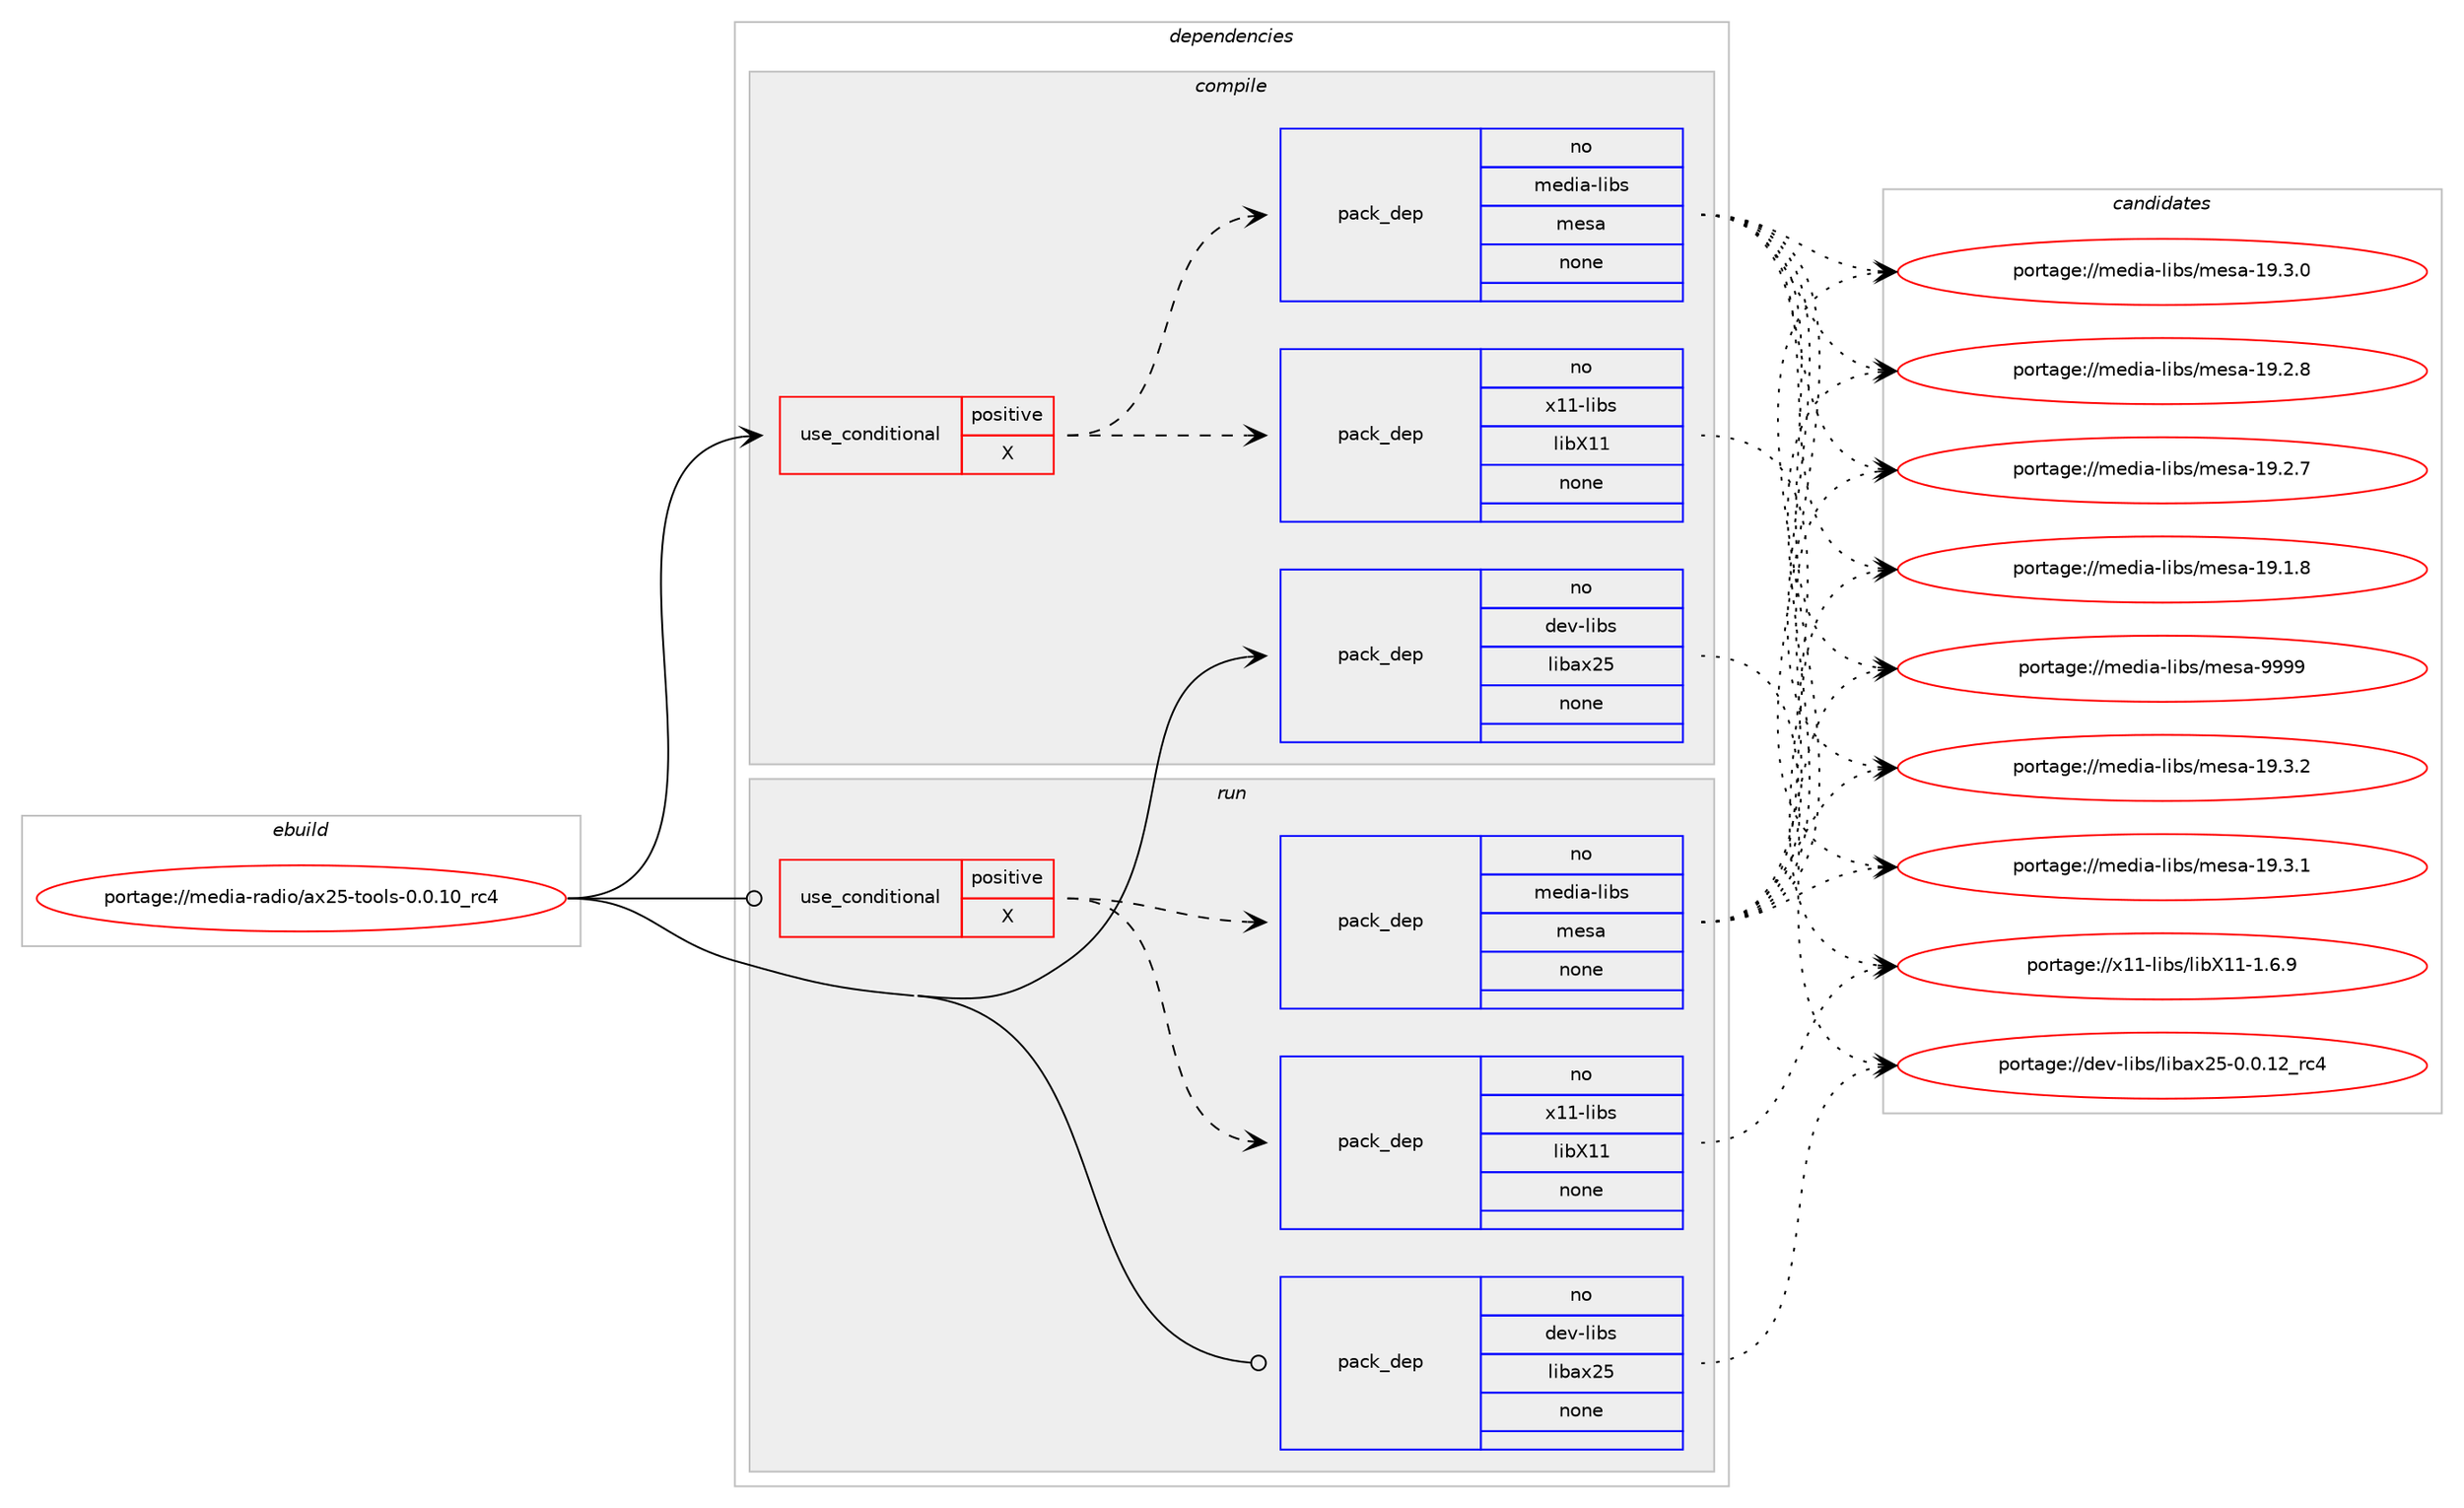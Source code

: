 digraph prolog {

# *************
# Graph options
# *************

newrank=true;
concentrate=true;
compound=true;
graph [rankdir=LR,fontname=Helvetica,fontsize=10,ranksep=1.5];#, ranksep=2.5, nodesep=0.2];
edge  [arrowhead=vee];
node  [fontname=Helvetica,fontsize=10];

# **********
# The ebuild
# **********

subgraph cluster_leftcol {
color=gray;
label=<<i>ebuild</i>>;
id [label="portage://media-radio/ax25-tools-0.0.10_rc4", color=red, width=4, href="../media-radio/ax25-tools-0.0.10_rc4.svg"];
}

# ****************
# The dependencies
# ****************

subgraph cluster_midcol {
color=gray;
label=<<i>dependencies</i>>;
subgraph cluster_compile {
fillcolor="#eeeeee";
style=filled;
label=<<i>compile</i>>;
subgraph cond44990 {
dependency197974 [label=<<TABLE BORDER="0" CELLBORDER="1" CELLSPACING="0" CELLPADDING="4"><TR><TD ROWSPAN="3" CELLPADDING="10">use_conditional</TD></TR><TR><TD>positive</TD></TR><TR><TD>X</TD></TR></TABLE>>, shape=none, color=red];
subgraph pack149964 {
dependency197975 [label=<<TABLE BORDER="0" CELLBORDER="1" CELLSPACING="0" CELLPADDING="4" WIDTH="220"><TR><TD ROWSPAN="6" CELLPADDING="30">pack_dep</TD></TR><TR><TD WIDTH="110">no</TD></TR><TR><TD>x11-libs</TD></TR><TR><TD>libX11</TD></TR><TR><TD>none</TD></TR><TR><TD></TD></TR></TABLE>>, shape=none, color=blue];
}
dependency197974:e -> dependency197975:w [weight=20,style="dashed",arrowhead="vee"];
subgraph pack149965 {
dependency197976 [label=<<TABLE BORDER="0" CELLBORDER="1" CELLSPACING="0" CELLPADDING="4" WIDTH="220"><TR><TD ROWSPAN="6" CELLPADDING="30">pack_dep</TD></TR><TR><TD WIDTH="110">no</TD></TR><TR><TD>media-libs</TD></TR><TR><TD>mesa</TD></TR><TR><TD>none</TD></TR><TR><TD></TD></TR></TABLE>>, shape=none, color=blue];
}
dependency197974:e -> dependency197976:w [weight=20,style="dashed",arrowhead="vee"];
}
id:e -> dependency197974:w [weight=20,style="solid",arrowhead="vee"];
subgraph pack149966 {
dependency197977 [label=<<TABLE BORDER="0" CELLBORDER="1" CELLSPACING="0" CELLPADDING="4" WIDTH="220"><TR><TD ROWSPAN="6" CELLPADDING="30">pack_dep</TD></TR><TR><TD WIDTH="110">no</TD></TR><TR><TD>dev-libs</TD></TR><TR><TD>libax25</TD></TR><TR><TD>none</TD></TR><TR><TD></TD></TR></TABLE>>, shape=none, color=blue];
}
id:e -> dependency197977:w [weight=20,style="solid",arrowhead="vee"];
}
subgraph cluster_compileandrun {
fillcolor="#eeeeee";
style=filled;
label=<<i>compile and run</i>>;
}
subgraph cluster_run {
fillcolor="#eeeeee";
style=filled;
label=<<i>run</i>>;
subgraph cond44991 {
dependency197978 [label=<<TABLE BORDER="0" CELLBORDER="1" CELLSPACING="0" CELLPADDING="4"><TR><TD ROWSPAN="3" CELLPADDING="10">use_conditional</TD></TR><TR><TD>positive</TD></TR><TR><TD>X</TD></TR></TABLE>>, shape=none, color=red];
subgraph pack149967 {
dependency197979 [label=<<TABLE BORDER="0" CELLBORDER="1" CELLSPACING="0" CELLPADDING="4" WIDTH="220"><TR><TD ROWSPAN="6" CELLPADDING="30">pack_dep</TD></TR><TR><TD WIDTH="110">no</TD></TR><TR><TD>x11-libs</TD></TR><TR><TD>libX11</TD></TR><TR><TD>none</TD></TR><TR><TD></TD></TR></TABLE>>, shape=none, color=blue];
}
dependency197978:e -> dependency197979:w [weight=20,style="dashed",arrowhead="vee"];
subgraph pack149968 {
dependency197980 [label=<<TABLE BORDER="0" CELLBORDER="1" CELLSPACING="0" CELLPADDING="4" WIDTH="220"><TR><TD ROWSPAN="6" CELLPADDING="30">pack_dep</TD></TR><TR><TD WIDTH="110">no</TD></TR><TR><TD>media-libs</TD></TR><TR><TD>mesa</TD></TR><TR><TD>none</TD></TR><TR><TD></TD></TR></TABLE>>, shape=none, color=blue];
}
dependency197978:e -> dependency197980:w [weight=20,style="dashed",arrowhead="vee"];
}
id:e -> dependency197978:w [weight=20,style="solid",arrowhead="odot"];
subgraph pack149969 {
dependency197981 [label=<<TABLE BORDER="0" CELLBORDER="1" CELLSPACING="0" CELLPADDING="4" WIDTH="220"><TR><TD ROWSPAN="6" CELLPADDING="30">pack_dep</TD></TR><TR><TD WIDTH="110">no</TD></TR><TR><TD>dev-libs</TD></TR><TR><TD>libax25</TD></TR><TR><TD>none</TD></TR><TR><TD></TD></TR></TABLE>>, shape=none, color=blue];
}
id:e -> dependency197981:w [weight=20,style="solid",arrowhead="odot"];
}
}

# **************
# The candidates
# **************

subgraph cluster_choices {
rank=same;
color=gray;
label=<<i>candidates</i>>;

subgraph choice149964 {
color=black;
nodesep=1;
choice120494945108105981154710810598884949454946544657 [label="portage://x11-libs/libX11-1.6.9", color=red, width=4,href="../x11-libs/libX11-1.6.9.svg"];
dependency197975:e -> choice120494945108105981154710810598884949454946544657:w [style=dotted,weight="100"];
}
subgraph choice149965 {
color=black;
nodesep=1;
choice10910110010597451081059811547109101115974557575757 [label="portage://media-libs/mesa-9999", color=red, width=4,href="../media-libs/mesa-9999.svg"];
choice109101100105974510810598115471091011159745495746514650 [label="portage://media-libs/mesa-19.3.2", color=red, width=4,href="../media-libs/mesa-19.3.2.svg"];
choice109101100105974510810598115471091011159745495746514649 [label="portage://media-libs/mesa-19.3.1", color=red, width=4,href="../media-libs/mesa-19.3.1.svg"];
choice109101100105974510810598115471091011159745495746514648 [label="portage://media-libs/mesa-19.3.0", color=red, width=4,href="../media-libs/mesa-19.3.0.svg"];
choice109101100105974510810598115471091011159745495746504656 [label="portage://media-libs/mesa-19.2.8", color=red, width=4,href="../media-libs/mesa-19.2.8.svg"];
choice109101100105974510810598115471091011159745495746504655 [label="portage://media-libs/mesa-19.2.7", color=red, width=4,href="../media-libs/mesa-19.2.7.svg"];
choice109101100105974510810598115471091011159745495746494656 [label="portage://media-libs/mesa-19.1.8", color=red, width=4,href="../media-libs/mesa-19.1.8.svg"];
dependency197976:e -> choice10910110010597451081059811547109101115974557575757:w [style=dotted,weight="100"];
dependency197976:e -> choice109101100105974510810598115471091011159745495746514650:w [style=dotted,weight="100"];
dependency197976:e -> choice109101100105974510810598115471091011159745495746514649:w [style=dotted,weight="100"];
dependency197976:e -> choice109101100105974510810598115471091011159745495746514648:w [style=dotted,weight="100"];
dependency197976:e -> choice109101100105974510810598115471091011159745495746504656:w [style=dotted,weight="100"];
dependency197976:e -> choice109101100105974510810598115471091011159745495746504655:w [style=dotted,weight="100"];
dependency197976:e -> choice109101100105974510810598115471091011159745495746494656:w [style=dotted,weight="100"];
}
subgraph choice149966 {
color=black;
nodesep=1;
choice1001011184510810598115471081059897120505345484648464950951149952 [label="portage://dev-libs/libax25-0.0.12_rc4", color=red, width=4,href="../dev-libs/libax25-0.0.12_rc4.svg"];
dependency197977:e -> choice1001011184510810598115471081059897120505345484648464950951149952:w [style=dotted,weight="100"];
}
subgraph choice149967 {
color=black;
nodesep=1;
choice120494945108105981154710810598884949454946544657 [label="portage://x11-libs/libX11-1.6.9", color=red, width=4,href="../x11-libs/libX11-1.6.9.svg"];
dependency197979:e -> choice120494945108105981154710810598884949454946544657:w [style=dotted,weight="100"];
}
subgraph choice149968 {
color=black;
nodesep=1;
choice10910110010597451081059811547109101115974557575757 [label="portage://media-libs/mesa-9999", color=red, width=4,href="../media-libs/mesa-9999.svg"];
choice109101100105974510810598115471091011159745495746514650 [label="portage://media-libs/mesa-19.3.2", color=red, width=4,href="../media-libs/mesa-19.3.2.svg"];
choice109101100105974510810598115471091011159745495746514649 [label="portage://media-libs/mesa-19.3.1", color=red, width=4,href="../media-libs/mesa-19.3.1.svg"];
choice109101100105974510810598115471091011159745495746514648 [label="portage://media-libs/mesa-19.3.0", color=red, width=4,href="../media-libs/mesa-19.3.0.svg"];
choice109101100105974510810598115471091011159745495746504656 [label="portage://media-libs/mesa-19.2.8", color=red, width=4,href="../media-libs/mesa-19.2.8.svg"];
choice109101100105974510810598115471091011159745495746504655 [label="portage://media-libs/mesa-19.2.7", color=red, width=4,href="../media-libs/mesa-19.2.7.svg"];
choice109101100105974510810598115471091011159745495746494656 [label="portage://media-libs/mesa-19.1.8", color=red, width=4,href="../media-libs/mesa-19.1.8.svg"];
dependency197980:e -> choice10910110010597451081059811547109101115974557575757:w [style=dotted,weight="100"];
dependency197980:e -> choice109101100105974510810598115471091011159745495746514650:w [style=dotted,weight="100"];
dependency197980:e -> choice109101100105974510810598115471091011159745495746514649:w [style=dotted,weight="100"];
dependency197980:e -> choice109101100105974510810598115471091011159745495746514648:w [style=dotted,weight="100"];
dependency197980:e -> choice109101100105974510810598115471091011159745495746504656:w [style=dotted,weight="100"];
dependency197980:e -> choice109101100105974510810598115471091011159745495746504655:w [style=dotted,weight="100"];
dependency197980:e -> choice109101100105974510810598115471091011159745495746494656:w [style=dotted,weight="100"];
}
subgraph choice149969 {
color=black;
nodesep=1;
choice1001011184510810598115471081059897120505345484648464950951149952 [label="portage://dev-libs/libax25-0.0.12_rc4", color=red, width=4,href="../dev-libs/libax25-0.0.12_rc4.svg"];
dependency197981:e -> choice1001011184510810598115471081059897120505345484648464950951149952:w [style=dotted,weight="100"];
}
}

}
